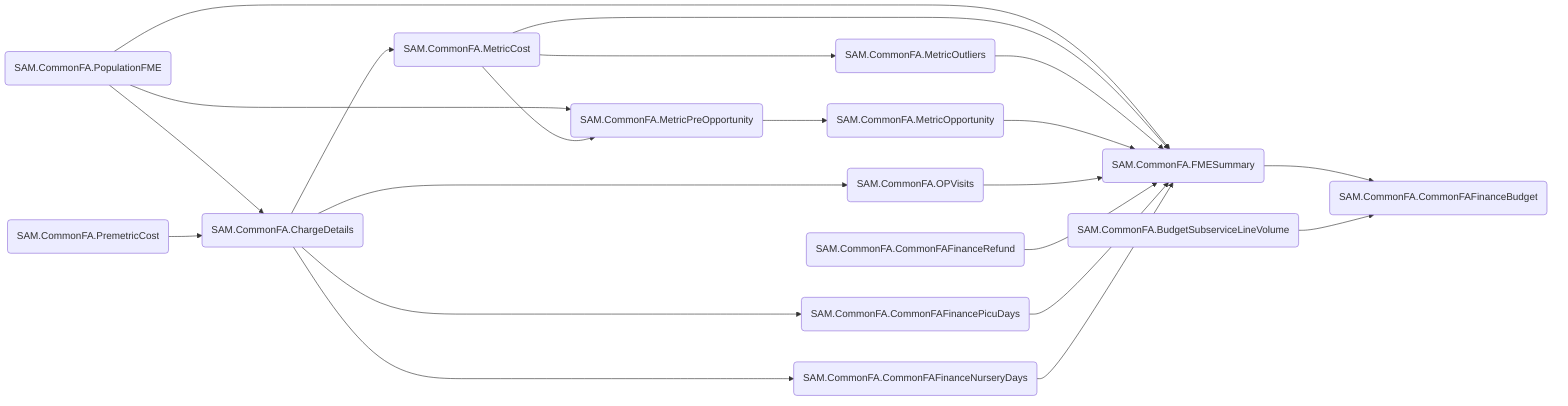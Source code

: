 graph LR
    47(SAM.CommonFA.FMESummary)-->48(SAM.CommonFA.CommonFAFinanceBudget)
    37(SAM.CommonFA.BudgetSubserviceLineVolume)-->48(SAM.CommonFA.CommonFAFinanceBudget)
    35(SAM.CommonFA.PopulationFME)-->47(SAM.CommonFA.FMESummary)
    41(SAM.CommonFA.MetricCost)-->47(SAM.CommonFA.FMESummary)
    44(SAM.CommonFA.MetricOutliers)-->47(SAM.CommonFA.FMESummary)
    46(SAM.CommonFA.MetricOpportunity)-->47(SAM.CommonFA.FMESummary)
    40(SAM.CommonFA.OPVisits)-->47(SAM.CommonFA.FMESummary)
    38(SAM.CommonFA.CommonFAFinanceRefund)-->47(SAM.CommonFA.FMESummary)
    43(SAM.CommonFA.CommonFAFinancePicuDays)-->47(SAM.CommonFA.FMESummary)
    42(SAM.CommonFA.CommonFAFinanceNurseryDays)-->47(SAM.CommonFA.FMESummary)
    45(SAM.CommonFA.MetricPreOpportunity)-->46(SAM.CommonFA.MetricOpportunity)
    35(SAM.CommonFA.PopulationFME)-->45(SAM.CommonFA.MetricPreOpportunity)
    41(SAM.CommonFA.MetricCost)-->45(SAM.CommonFA.MetricPreOpportunity)
    41(SAM.CommonFA.MetricCost)-->44(SAM.CommonFA.MetricOutliers)
    39(SAM.CommonFA.ChargeDetails)-->43(SAM.CommonFA.CommonFAFinancePicuDays)
    39(SAM.CommonFA.ChargeDetails)-->42(SAM.CommonFA.CommonFAFinanceNurseryDays)
    39(SAM.CommonFA.ChargeDetails)-->41(SAM.CommonFA.MetricCost)
    39(SAM.CommonFA.ChargeDetails)-->40(SAM.CommonFA.OPVisits)
    35(SAM.CommonFA.PopulationFME)-->39(SAM.CommonFA.ChargeDetails)
    36(SAM.CommonFA.PremetricCost)-->39(SAM.CommonFA.ChargeDetails)